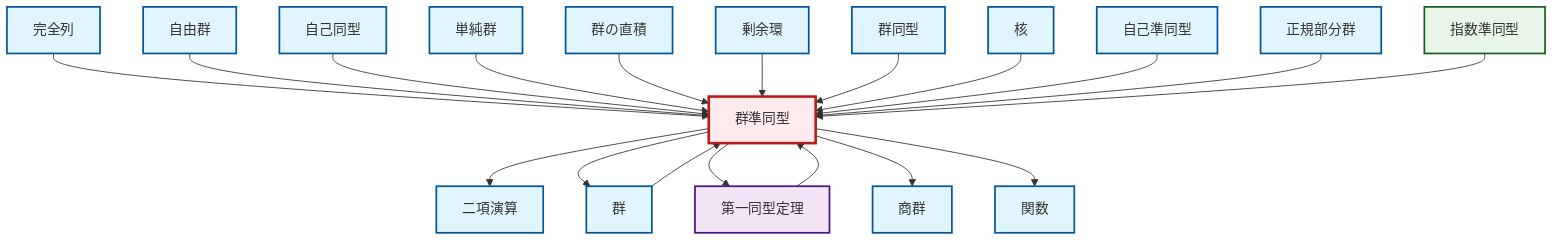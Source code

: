 graph TD
    classDef definition fill:#e1f5fe,stroke:#01579b,stroke-width:2px
    classDef theorem fill:#f3e5f5,stroke:#4a148c,stroke-width:2px
    classDef axiom fill:#fff3e0,stroke:#e65100,stroke-width:2px
    classDef example fill:#e8f5e9,stroke:#1b5e20,stroke-width:2px
    classDef current fill:#ffebee,stroke:#b71c1c,stroke-width:3px
    def-exact-sequence["完全列"]:::definition
    def-direct-product["群の直積"]:::definition
    def-normal-subgroup["正規部分群"]:::definition
    def-binary-operation["二項演算"]:::definition
    def-kernel["核"]:::definition
    def-isomorphism["群同型"]:::definition
    ex-exponential-homomorphism["指数準同型"]:::example
    def-endomorphism["自己準同型"]:::definition
    def-homomorphism["群準同型"]:::definition
    def-function["関数"]:::definition
    def-automorphism["自己同型"]:::definition
    def-quotient-ring["剰余環"]:::definition
    thm-first-isomorphism["第一同型定理"]:::theorem
    def-free-group["自由群"]:::definition
    def-simple-group["単純群"]:::definition
    def-group["群"]:::definition
    def-quotient-group["商群"]:::definition
    def-homomorphism --> def-binary-operation
    def-homomorphism --> def-group
    def-exact-sequence --> def-homomorphism
    def-homomorphism --> thm-first-isomorphism
    def-homomorphism --> def-quotient-group
    def-free-group --> def-homomorphism
    def-automorphism --> def-homomorphism
    def-simple-group --> def-homomorphism
    def-direct-product --> def-homomorphism
    def-quotient-ring --> def-homomorphism
    def-isomorphism --> def-homomorphism
    def-group --> def-homomorphism
    def-kernel --> def-homomorphism
    def-endomorphism --> def-homomorphism
    thm-first-isomorphism --> def-homomorphism
    def-homomorphism --> def-function
    def-normal-subgroup --> def-homomorphism
    ex-exponential-homomorphism --> def-homomorphism
    class def-homomorphism current